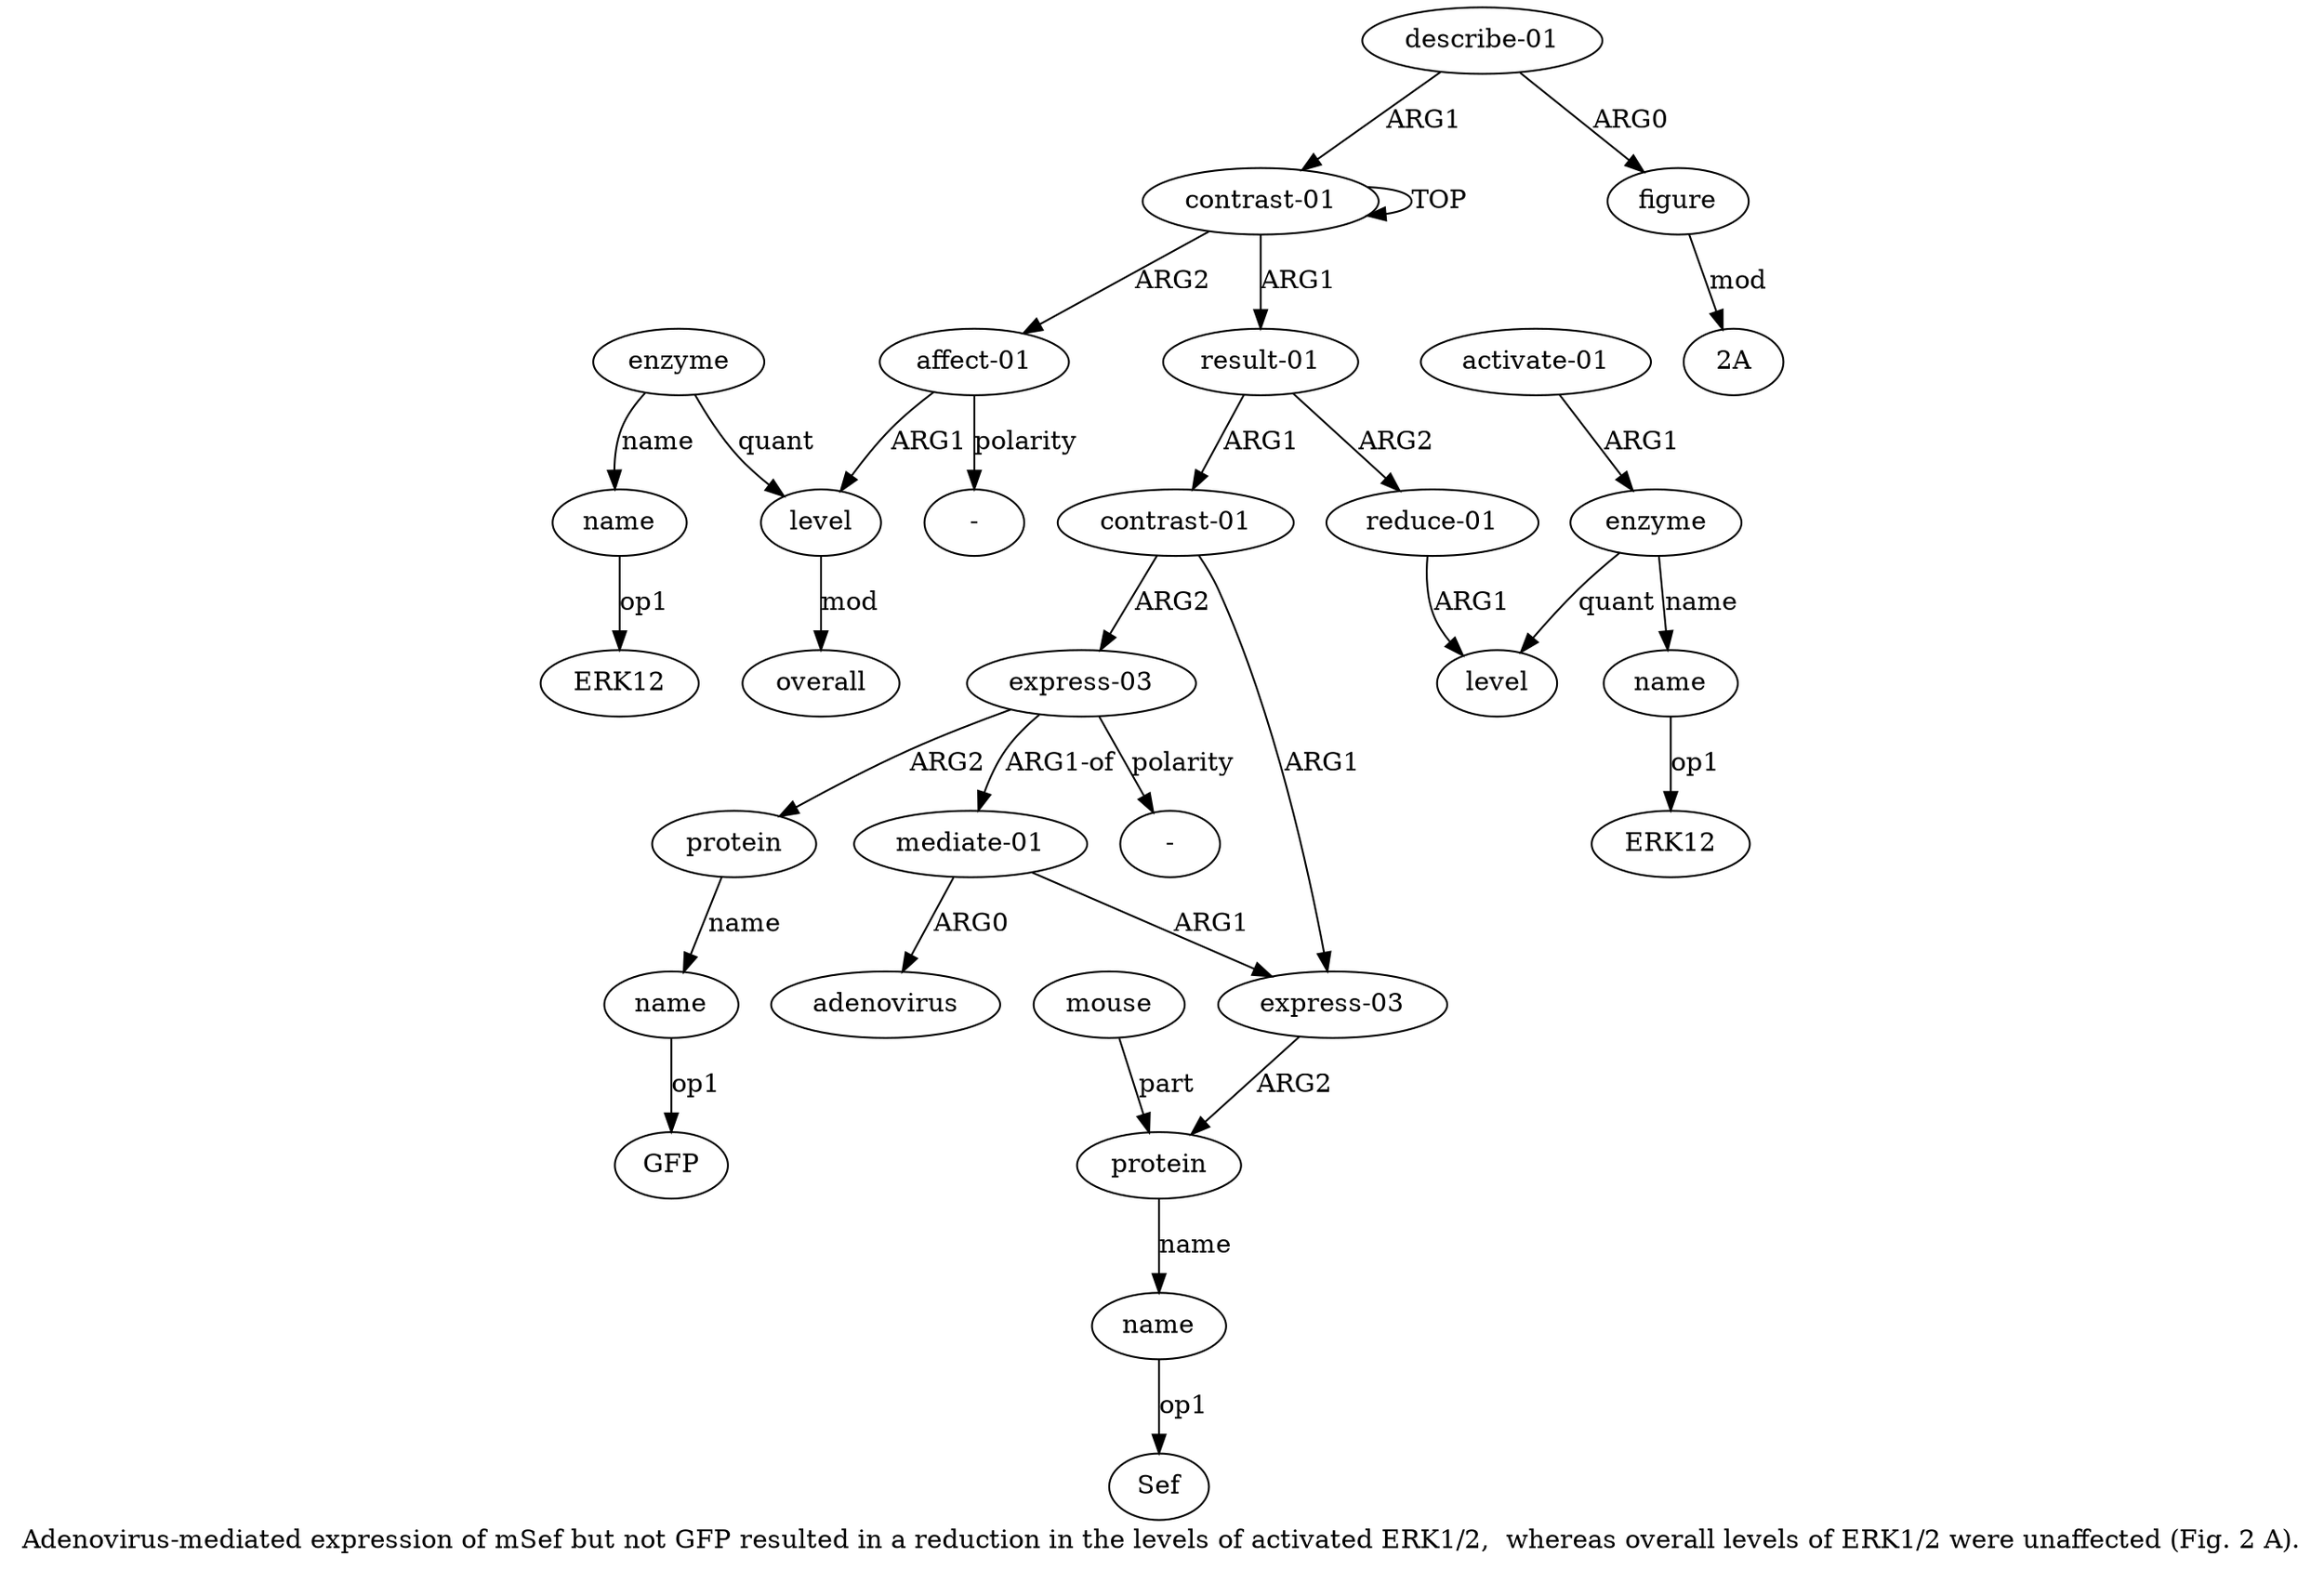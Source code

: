 digraph  {
	graph [label="Adenovirus-mediated expression of mSef but not GFP resulted in a reduction in the levels of activated ERK1/2,  whereas overall levels \
of ERK1/2 were unaffected (Fig. 2 A)."];
	node [label="\N"];
	a20	 [color=black,
		gold_ind=20,
		gold_label=name,
		label=name,
		test_ind=20,
		test_label=name];
	"a20 ERK12"	 [color=black,
		gold_ind=-1,
		gold_label=ERK12,
		label=ERK12,
		test_ind=-1,
		test_label=ERK12];
	a20 -> "a20 ERK12" [key=0,
	color=black,
	gold_label=op1,
	label=op1,
	test_label=op1];
a21 [color=black,
	gold_ind=21,
	gold_label=overall,
	label=overall,
	test_ind=21,
	test_label=overall];
a22 [color=black,
	gold_ind=22,
	gold_label="describe-01",
	label="describe-01",
	test_ind=22,
	test_label="describe-01"];
a23 [color=black,
	gold_ind=23,
	gold_label=figure,
	label=figure,
	test_ind=23,
	test_label=figure];
a22 -> a23 [key=0,
color=black,
gold_label=ARG0,
label=ARG0,
test_label=ARG0];
a0 [color=black,
gold_ind=0,
gold_label="contrast-01",
label="contrast-01",
test_ind=0,
test_label="contrast-01"];
a22 -> a0 [key=0,
color=black,
gold_label=ARG1,
label=ARG1,
test_label=ARG1];
"a23 2A" [color=black,
gold_ind=-1,
gold_label="2A",
label="2A",
test_ind=-1,
test_label="2A"];
a23 -> "a23 2A" [key=0,
color=black,
gold_label=mod,
label=mod,
test_label=mod];
"a17 -" [color=black,
gold_ind=-1,
gold_label="-",
label="-",
test_ind=-1,
test_label="-"];
"a15 ERK12" [color=black,
gold_ind=-1,
gold_label=ERK12,
label=ERK12,
test_ind=-1,
test_label=ERK12];
"a9 -" [color=black,
gold_ind=-1,
gold_label="-",
label="-",
test_ind=-1,
test_label="-"];
a15 [color=black,
gold_ind=15,
gold_label=name,
label=name,
test_ind=15,
test_label=name];
a15 -> "a15 ERK12" [key=0,
color=black,
gold_label=op1,
label=op1,
test_label=op1];
a14 [color=black,
gold_ind=14,
gold_label=enzyme,
label=enzyme,
test_ind=14,
test_label=enzyme];
a14 -> a15 [key=0,
color=black,
gold_label=name,
label=name,
test_label=name];
a13 [color=black,
gold_ind=13,
gold_label=level,
label=level,
test_ind=13,
test_label=level];
a14 -> a13 [key=0,
color=black,
gold_label=quant,
label=quant,
test_label=quant];
a17 [color=black,
gold_ind=17,
gold_label="affect-01",
label="affect-01",
test_ind=17,
test_label="affect-01"];
a17 -> "a17 -" [key=0,
color=black,
gold_label=polarity,
label=polarity,
test_label=polarity];
a18 [color=black,
gold_ind=18,
gold_label=level,
label=level,
test_ind=18,
test_label=level];
a17 -> a18 [key=0,
color=black,
gold_label=ARG1,
label=ARG1,
test_label=ARG1];
a16 [color=black,
gold_ind=16,
gold_label="activate-01",
label="activate-01",
test_ind=16,
test_label="activate-01"];
a16 -> a14 [key=0,
color=black,
gold_label=ARG1,
label=ARG1,
test_label=ARG1];
a11 [color=black,
gold_ind=11,
gold_label=name,
label=name,
test_ind=11,
test_label=name];
"a11 GFP" [color=black,
gold_ind=-1,
gold_label=GFP,
label=GFP,
test_ind=-1,
test_label=GFP];
a11 -> "a11 GFP" [key=0,
color=black,
gold_label=op1,
label=op1,
test_label=op1];
a10 [color=black,
gold_ind=10,
gold_label=protein,
label=protein,
test_ind=10,
test_label=protein];
a10 -> a11 [key=0,
color=black,
gold_label=name,
label=name,
test_label=name];
a12 [color=black,
gold_ind=12,
gold_label="reduce-01",
label="reduce-01",
test_ind=12,
test_label="reduce-01"];
a12 -> a13 [key=0,
color=black,
gold_label=ARG1,
label=ARG1,
test_label=ARG1];
a19 [color=black,
gold_ind=19,
gold_label=enzyme,
label=enzyme,
test_ind=19,
test_label=enzyme];
a19 -> a20 [key=0,
color=black,
gold_label=name,
label=name,
test_label=name];
a19 -> a18 [key=0,
color=black,
gold_label=quant,
label=quant,
test_label=quant];
a18 -> a21 [key=0,
color=black,
gold_label=mod,
label=mod,
test_label=mod];
"a5 Sef" [color=black,
gold_ind=-1,
gold_label=Sef,
label=Sef,
test_ind=-1,
test_label=Sef];
a1 [color=black,
gold_ind=1,
gold_label="result-01",
label="result-01",
test_ind=1,
test_label="result-01"];
a1 -> a12 [key=0,
color=black,
gold_label=ARG2,
label=ARG2,
test_label=ARG2];
a2 [color=black,
gold_ind=2,
gold_label="contrast-01",
label="contrast-01",
test_ind=2,
test_label="contrast-01"];
a1 -> a2 [key=0,
color=black,
gold_label=ARG1,
label=ARG1,
test_label=ARG1];
a0 -> a17 [key=0,
color=black,
gold_label=ARG2,
label=ARG2,
test_label=ARG2];
a0 -> a1 [key=0,
color=black,
gold_label=ARG1,
label=ARG1,
test_label=ARG1];
a0 -> a0 [key=0,
color=black,
gold_label=TOP,
label=TOP,
test_label=TOP];
a3 [color=black,
gold_ind=3,
gold_label="express-03",
label="express-03",
test_ind=3,
test_label="express-03"];
a4 [color=black,
gold_ind=4,
gold_label=protein,
label=protein,
test_ind=4,
test_label=protein];
a3 -> a4 [key=0,
color=black,
gold_label=ARG2,
label=ARG2,
test_label=ARG2];
a2 -> a3 [key=0,
color=black,
gold_label=ARG1,
label=ARG1,
test_label=ARG1];
a9 [color=black,
gold_ind=9,
gold_label="express-03",
label="express-03",
test_ind=9,
test_label="express-03"];
a2 -> a9 [key=0,
color=black,
gold_label=ARG2,
label=ARG2,
test_label=ARG2];
a5 [color=black,
gold_ind=5,
gold_label=name,
label=name,
test_ind=5,
test_label=name];
a5 -> "a5 Sef" [key=0,
color=black,
gold_label=op1,
label=op1,
test_label=op1];
a4 -> a5 [key=0,
color=black,
gold_label=name,
label=name,
test_label=name];
a7 [color=black,
gold_ind=7,
gold_label="mediate-01",
label="mediate-01",
test_ind=7,
test_label="mediate-01"];
a7 -> a3 [key=0,
color=black,
gold_label=ARG1,
label=ARG1,
test_label=ARG1];
a8 [color=black,
gold_ind=8,
gold_label=adenovirus,
label=adenovirus,
test_ind=8,
test_label=adenovirus];
a7 -> a8 [key=0,
color=black,
gold_label=ARG0,
label=ARG0,
test_label=ARG0];
a6 [color=black,
gold_ind=6,
gold_label=mouse,
label=mouse,
test_ind=6,
test_label=mouse];
a6 -> a4 [key=0,
color=black,
gold_label=part,
label=part,
test_label=part];
a9 -> "a9 -" [key=0,
color=black,
gold_label=polarity,
label=polarity,
test_label=polarity];
a9 -> a10 [key=0,
color=black,
gold_label=ARG2,
label=ARG2,
test_label=ARG2];
a9 -> a7 [key=0,
color=black,
gold_label="ARG1-of",
label="ARG1-of",
test_label="ARG1-of"];
}
